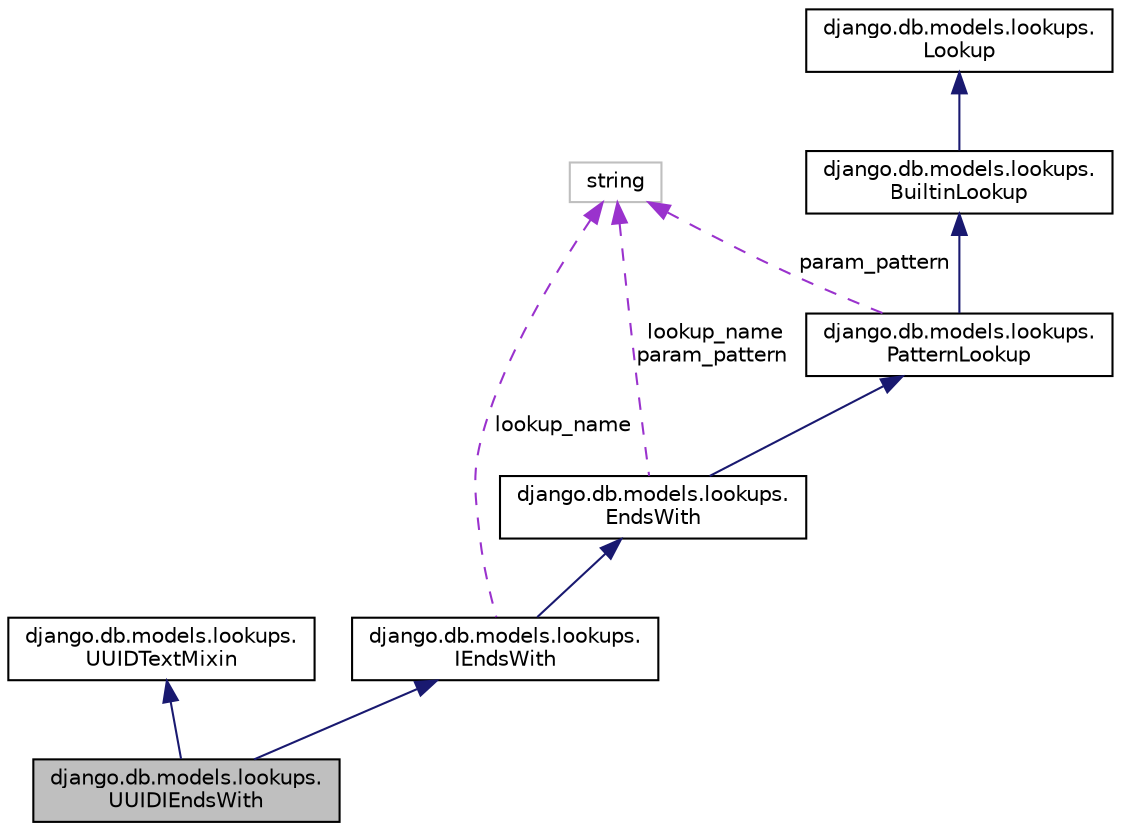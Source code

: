 digraph "django.db.models.lookups.UUIDIEndsWith"
{
 // LATEX_PDF_SIZE
  edge [fontname="Helvetica",fontsize="10",labelfontname="Helvetica",labelfontsize="10"];
  node [fontname="Helvetica",fontsize="10",shape=record];
  Node1 [label="django.db.models.lookups.\lUUIDIEndsWith",height=0.2,width=0.4,color="black", fillcolor="grey75", style="filled", fontcolor="black",tooltip=" "];
  Node2 -> Node1 [dir="back",color="midnightblue",fontsize="10",style="solid",fontname="Helvetica"];
  Node2 [label="django.db.models.lookups.\lUUIDTextMixin",height=0.2,width=0.4,color="black", fillcolor="white", style="filled",URL="$d1/d34/classdjango_1_1db_1_1models_1_1lookups_1_1_u_u_i_d_text_mixin.html",tooltip=" "];
  Node3 -> Node1 [dir="back",color="midnightblue",fontsize="10",style="solid",fontname="Helvetica"];
  Node3 [label="django.db.models.lookups.\lIEndsWith",height=0.2,width=0.4,color="black", fillcolor="white", style="filled",URL="$de/d04/classdjango_1_1db_1_1models_1_1lookups_1_1_i_ends_with.html",tooltip=" "];
  Node4 -> Node3 [dir="back",color="midnightblue",fontsize="10",style="solid",fontname="Helvetica"];
  Node4 [label="django.db.models.lookups.\lEndsWith",height=0.2,width=0.4,color="black", fillcolor="white", style="filled",URL="$d0/d6d/classdjango_1_1db_1_1models_1_1lookups_1_1_ends_with.html",tooltip=" "];
  Node5 -> Node4 [dir="back",color="midnightblue",fontsize="10",style="solid",fontname="Helvetica"];
  Node5 [label="django.db.models.lookups.\lPatternLookup",height=0.2,width=0.4,color="black", fillcolor="white", style="filled",URL="$d6/d34/classdjango_1_1db_1_1models_1_1lookups_1_1_pattern_lookup.html",tooltip=" "];
  Node6 -> Node5 [dir="back",color="midnightblue",fontsize="10",style="solid",fontname="Helvetica"];
  Node6 [label="django.db.models.lookups.\lBuiltinLookup",height=0.2,width=0.4,color="black", fillcolor="white", style="filled",URL="$dd/daa/classdjango_1_1db_1_1models_1_1lookups_1_1_builtin_lookup.html",tooltip=" "];
  Node7 -> Node6 [dir="back",color="midnightblue",fontsize="10",style="solid",fontname="Helvetica"];
  Node7 [label="django.db.models.lookups.\lLookup",height=0.2,width=0.4,color="black", fillcolor="white", style="filled",URL="$dd/de0/classdjango_1_1db_1_1models_1_1lookups_1_1_lookup.html",tooltip=" "];
  Node8 -> Node5 [dir="back",color="darkorchid3",fontsize="10",style="dashed",label=" param_pattern" ,fontname="Helvetica"];
  Node8 [label="string",height=0.2,width=0.4,color="grey75", fillcolor="white", style="filled",tooltip=" "];
  Node8 -> Node4 [dir="back",color="darkorchid3",fontsize="10",style="dashed",label=" lookup_name\nparam_pattern" ,fontname="Helvetica"];
  Node8 -> Node3 [dir="back",color="darkorchid3",fontsize="10",style="dashed",label=" lookup_name" ,fontname="Helvetica"];
}
